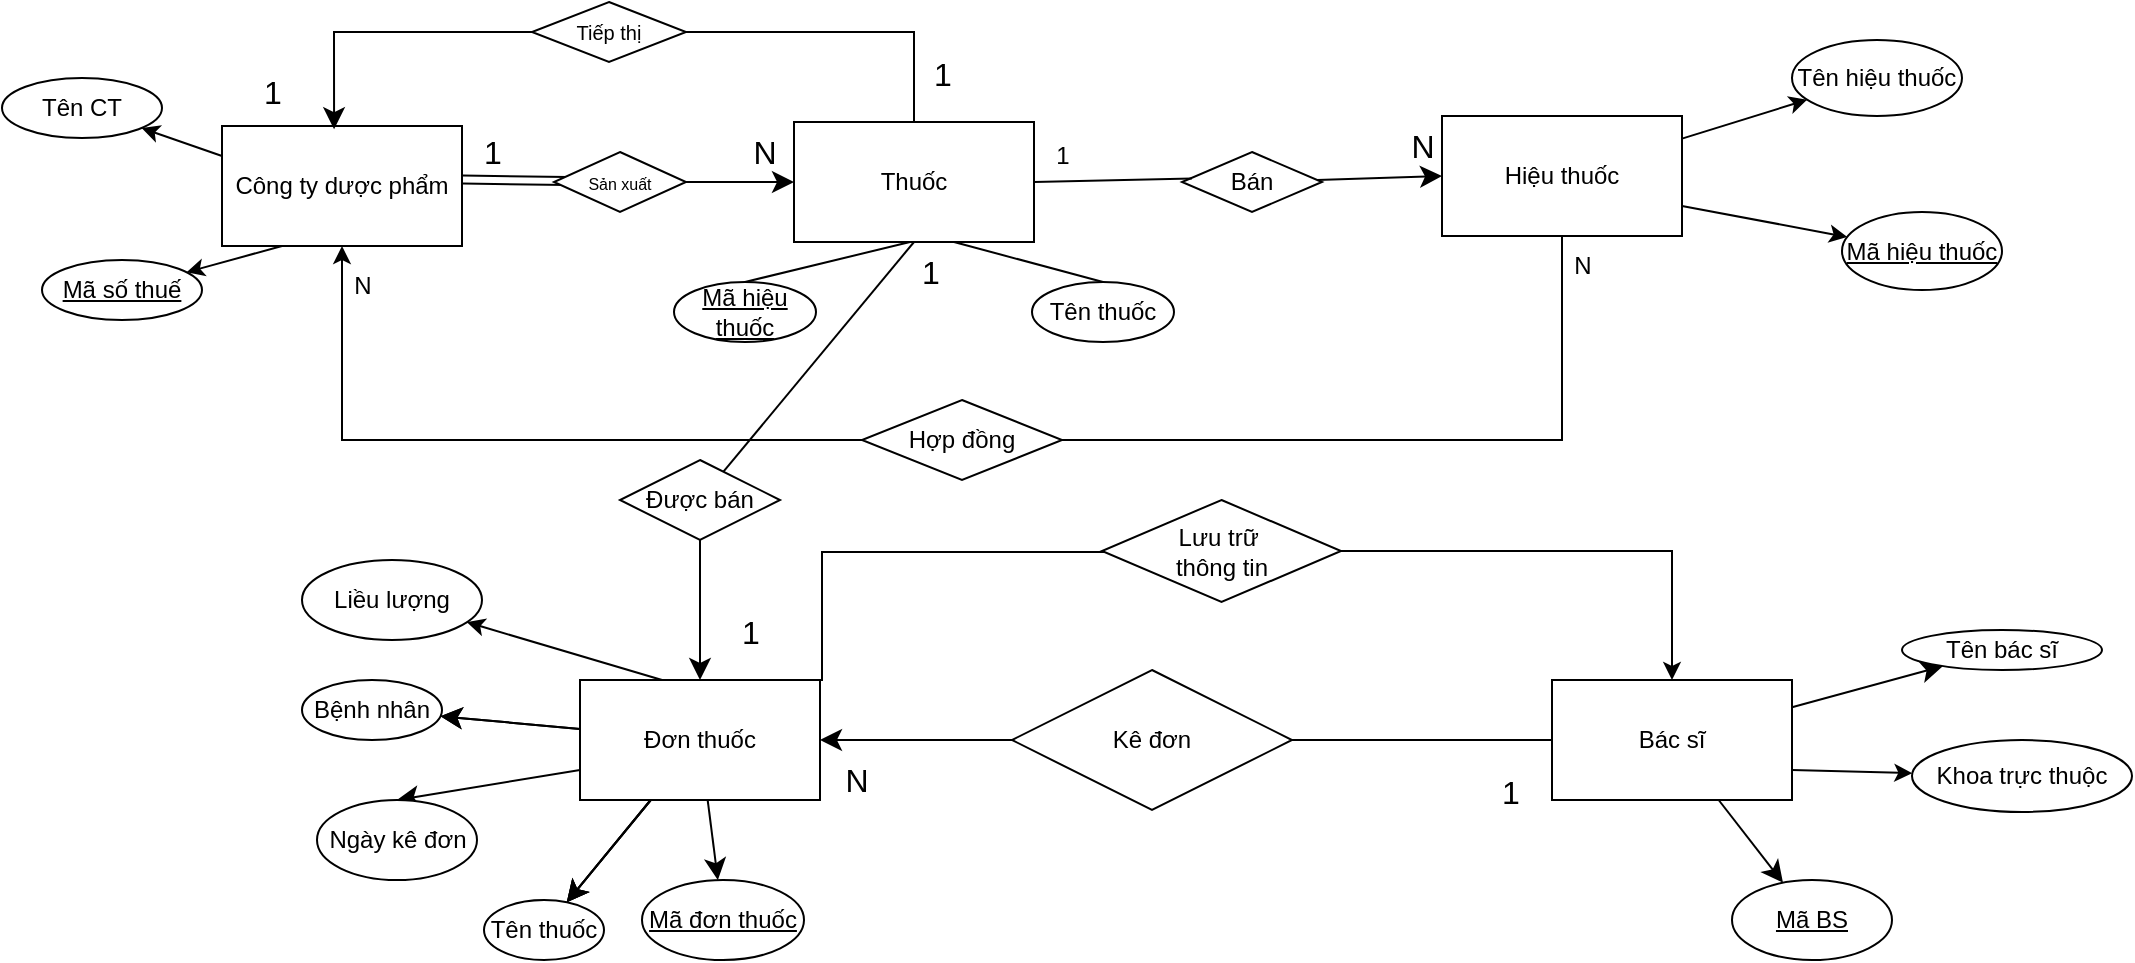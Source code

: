<mxfile version="26.0.5">
  <diagram name="Trang-1" id="7et00IJPyykRwGStqNOX">
    <mxGraphModel dx="419" dy="398" grid="1" gridSize="10" guides="1" tooltips="1" connect="1" arrows="1" fold="1" page="1" pageScale="1" pageWidth="1169" pageHeight="827" math="0" shadow="0">
      <root>
        <mxCell id="0" />
        <mxCell id="1" parent="0" />
        <mxCell id="Y5PChdRtXyHQ076jzOGp-1" value="&lt;font style=&quot;vertical-align: inherit;&quot;&gt;&lt;font style=&quot;vertical-align: inherit;&quot;&gt;Thuốc&lt;/font&gt;&lt;/font&gt;" style="rounded=0;whiteSpace=wrap;html=1;" parent="1" vertex="1">
          <mxGeometry x="406" y="91" width="120" height="60" as="geometry" />
        </mxCell>
        <mxCell id="6BF6SiY7DCmJ4KTNV9Y5-6" value="" style="rounded=0;orthogonalLoop=1;jettySize=auto;html=1;" edge="1" parent="1" source="n2jmg5eNicGJN_R5McYE-2" target="6BF6SiY7DCmJ4KTNV9Y5-5">
          <mxGeometry relative="1" as="geometry" />
        </mxCell>
        <mxCell id="n2jmg5eNicGJN_R5McYE-2" value="&lt;font style=&quot;vertical-align: inherit;&quot;&gt;&lt;font style=&quot;vertical-align: inherit;&quot;&gt;Hiệu thuốc&lt;/font&gt;&lt;/font&gt;" style="rounded=0;whiteSpace=wrap;html=1;" parent="1" vertex="1">
          <mxGeometry x="730" y="88" width="120" height="60" as="geometry" />
        </mxCell>
        <mxCell id="n2jmg5eNicGJN_R5McYE-4" value="&lt;font style=&quot;vertical-align: inherit;&quot;&gt;&lt;font style=&quot;vertical-align: inherit;&quot;&gt;Công ty dược phẩm&lt;/font&gt;&lt;/font&gt;" style="rounded=0;whiteSpace=wrap;html=1;" parent="1" vertex="1">
          <mxGeometry x="120" y="93" width="120" height="60" as="geometry" />
        </mxCell>
        <mxCell id="YLImaf5WuprA8U4HHsAZ-1" value="1" style="text;html=1;align=center;verticalAlign=middle;resizable=0;points=[];autosize=1;strokeColor=none;fillColor=none;fontSize=16;" parent="1" vertex="1">
          <mxGeometry x="240" y="91" width="30" height="30" as="geometry" />
        </mxCell>
        <mxCell id="YLImaf5WuprA8U4HHsAZ-2" value="N" style="text;html=1;align=center;verticalAlign=middle;resizable=0;points=[];autosize=1;strokeColor=none;fillColor=none;fontSize=16;" parent="1" vertex="1">
          <mxGeometry x="371" y="91" width="40" height="30" as="geometry" />
        </mxCell>
        <mxCell id="YLImaf5WuprA8U4HHsAZ-8" value="" style="endArrow=classic;html=1;rounded=0;fontSize=12;curved=1;exitX=1.003;exitY=0.445;exitDx=0;exitDy=0;shape=link;entryX=0.102;entryY=0.485;entryDx=0;entryDy=0;entryPerimeter=0;exitPerimeter=0;" parent="1" source="n2jmg5eNicGJN_R5McYE-4" target="YLImaf5WuprA8U4HHsAZ-6" edge="1">
          <mxGeometry width="50" height="50" relative="1" as="geometry">
            <mxPoint x="236" y="121" as="sourcePoint" />
            <mxPoint x="286" y="121" as="targetPoint" />
          </mxGeometry>
        </mxCell>
        <mxCell id="YLImaf5WuprA8U4HHsAZ-6" value="&lt;font style=&quot;vertical-align: inherit;&quot;&gt;&lt;font style=&quot;vertical-align: inherit; font-size: 8px;&quot;&gt;Sản xuất&lt;/font&gt;&lt;/font&gt;" style="rhombus;whiteSpace=wrap;html=1;" parent="1" vertex="1">
          <mxGeometry x="286" y="106" width="66" height="30" as="geometry" />
        </mxCell>
        <mxCell id="YLImaf5WuprA8U4HHsAZ-9" value="" style="endArrow=classic;html=1;rounded=0;fontSize=12;startSize=8;endSize=8;curved=1;entryX=0;entryY=0.5;entryDx=0;entryDy=0;" parent="1" target="Y5PChdRtXyHQ076jzOGp-1" edge="1">
          <mxGeometry width="50" height="50" relative="1" as="geometry">
            <mxPoint x="352" y="121" as="sourcePoint" />
            <mxPoint x="402" y="71" as="targetPoint" />
          </mxGeometry>
        </mxCell>
        <mxCell id="YLImaf5WuprA8U4HHsAZ-20" style="edgeStyle=orthogonalEdgeStyle;rounded=0;orthogonalLoop=1;jettySize=auto;html=1;entryX=0.467;entryY=0.027;entryDx=0;entryDy=0;fontSize=12;startSize=8;endSize=8;entryPerimeter=0;" parent="1" source="YLImaf5WuprA8U4HHsAZ-10" target="n2jmg5eNicGJN_R5McYE-4" edge="1">
          <mxGeometry relative="1" as="geometry">
            <mxPoint x="176" y="91" as="targetPoint" />
          </mxGeometry>
        </mxCell>
        <mxCell id="YLImaf5WuprA8U4HHsAZ-10" value="&lt;span style=&quot;font-size: 10px;&quot;&gt;Tiếp thị&lt;/span&gt;" style="rhombus;whiteSpace=wrap;html=1;rounded=0;" parent="1" vertex="1">
          <mxGeometry x="275" y="31" width="77" height="30" as="geometry" />
        </mxCell>
        <mxCell id="YLImaf5WuprA8U4HHsAZ-19" value="" style="endArrow=none;html=1;rounded=0;fontSize=12;startSize=8;endSize=8;entryX=0.5;entryY=0;entryDx=0;entryDy=0;exitX=1;exitY=0.5;exitDx=0;exitDy=0;edgeStyle=orthogonalEdgeStyle;" parent="1" source="YLImaf5WuprA8U4HHsAZ-10" target="Y5PChdRtXyHQ076jzOGp-1" edge="1">
          <mxGeometry width="50" height="50" relative="1" as="geometry">
            <mxPoint x="352" y="46" as="sourcePoint" />
            <mxPoint x="451" y="1" as="targetPoint" />
          </mxGeometry>
        </mxCell>
        <mxCell id="YLImaf5WuprA8U4HHsAZ-21" value="1" style="text;html=1;align=center;verticalAlign=middle;resizable=0;points=[];autosize=1;strokeColor=none;fillColor=none;fontSize=16;" parent="1" vertex="1">
          <mxGeometry x="465" y="52" width="30" height="30" as="geometry" />
        </mxCell>
        <mxCell id="YLImaf5WuprA8U4HHsAZ-22" value="1" style="text;html=1;align=center;verticalAlign=middle;resizable=0;points=[];autosize=1;strokeColor=none;fillColor=none;fontSize=16;" parent="1" vertex="1">
          <mxGeometry x="130" y="61" width="30" height="30" as="geometry" />
        </mxCell>
        <mxCell id="YLImaf5WuprA8U4HHsAZ-50" style="edgeStyle=none;curved=1;rounded=0;orthogonalLoop=1;jettySize=auto;html=1;entryX=0;entryY=0.5;entryDx=0;entryDy=0;fontSize=12;startSize=8;endSize=8;" parent="1" source="YLImaf5WuprA8U4HHsAZ-23" target="n2jmg5eNicGJN_R5McYE-2" edge="1">
          <mxGeometry relative="1" as="geometry" />
        </mxCell>
        <mxCell id="YLImaf5WuprA8U4HHsAZ-23" value="Bán" style="rhombus;whiteSpace=wrap;html=1;" parent="1" vertex="1">
          <mxGeometry x="600" y="106" width="70" height="30" as="geometry" />
        </mxCell>
        <mxCell id="YLImaf5WuprA8U4HHsAZ-24" value="" style="endArrow=none;html=1;rounded=0;fontSize=12;startSize=8;endSize=8;entryX=0.071;entryY=0.442;entryDx=0;entryDy=0;entryPerimeter=0;exitX=1;exitY=0.5;exitDx=0;exitDy=0;" parent="1" source="Y5PChdRtXyHQ076jzOGp-1" target="YLImaf5WuprA8U4HHsAZ-23" edge="1">
          <mxGeometry width="50" height="50" relative="1" as="geometry">
            <mxPoint x="420" y="121" as="sourcePoint" />
            <mxPoint x="550" y="122" as="targetPoint" />
          </mxGeometry>
        </mxCell>
        <mxCell id="YLImaf5WuprA8U4HHsAZ-27" value="N" style="text;html=1;align=center;verticalAlign=middle;resizable=0;points=[];autosize=1;strokeColor=none;fillColor=none;fontSize=16;" parent="1" vertex="1">
          <mxGeometry x="700" y="88" width="40" height="30" as="geometry" />
        </mxCell>
        <mxCell id="YLImaf5WuprA8U4HHsAZ-28" value="&lt;u&gt;Mã hiệu thuốc&lt;/u&gt;" style="ellipse;whiteSpace=wrap;html=1;" parent="1" vertex="1">
          <mxGeometry x="346" y="171" width="71" height="30" as="geometry" />
        </mxCell>
        <mxCell id="YLImaf5WuprA8U4HHsAZ-29" value="Tên thuốc" style="ellipse;whiteSpace=wrap;html=1;" parent="1" vertex="1">
          <mxGeometry x="525" y="171" width="71" height="30" as="geometry" />
        </mxCell>
        <mxCell id="YLImaf5WuprA8U4HHsAZ-30" value="" style="endArrow=none;html=1;rounded=0;fontSize=12;startSize=8;endSize=8;curved=1;exitX=0.5;exitY=0;exitDx=0;exitDy=0;" parent="1" source="YLImaf5WuprA8U4HHsAZ-28" edge="1">
          <mxGeometry width="50" height="50" relative="1" as="geometry">
            <mxPoint x="414" y="201" as="sourcePoint" />
            <mxPoint x="464" y="151" as="targetPoint" />
          </mxGeometry>
        </mxCell>
        <mxCell id="YLImaf5WuprA8U4HHsAZ-31" value="" style="endArrow=none;html=1;rounded=0;fontSize=12;startSize=8;endSize=8;curved=1;exitX=0.5;exitY=0;exitDx=0;exitDy=0;" parent="1" source="YLImaf5WuprA8U4HHsAZ-29" edge="1">
          <mxGeometry width="50" height="50" relative="1" as="geometry">
            <mxPoint x="441" y="201" as="sourcePoint" />
            <mxPoint x="486" y="151" as="targetPoint" />
          </mxGeometry>
        </mxCell>
        <mxCell id="YLImaf5WuprA8U4HHsAZ-35" value="" style="endArrow=none;html=1;rounded=0;fontSize=12;startSize=8;endSize=8;curved=1;exitX=0.5;exitY=1;exitDx=0;exitDy=0;" parent="1" source="Y5PChdRtXyHQ076jzOGp-1" target="YLImaf5WuprA8U4HHsAZ-36" edge="1">
          <mxGeometry width="50" height="50" relative="1" as="geometry">
            <mxPoint x="476" y="231" as="sourcePoint" />
            <mxPoint x="476" y="151" as="targetPoint" />
          </mxGeometry>
        </mxCell>
        <mxCell id="YLImaf5WuprA8U4HHsAZ-38" value="" style="edgeStyle=none;curved=1;rounded=0;orthogonalLoop=1;jettySize=auto;html=1;fontSize=12;startSize=8;endSize=8;" parent="1" source="YLImaf5WuprA8U4HHsAZ-36" target="YLImaf5WuprA8U4HHsAZ-37" edge="1">
          <mxGeometry relative="1" as="geometry" />
        </mxCell>
        <mxCell id="YLImaf5WuprA8U4HHsAZ-36" value="Được bán" style="rhombus;whiteSpace=wrap;html=1;" parent="1" vertex="1">
          <mxGeometry x="319" y="260" width="80" height="40" as="geometry" />
        </mxCell>
        <mxCell id="YLImaf5WuprA8U4HHsAZ-40" value="" style="edgeStyle=none;curved=1;rounded=0;orthogonalLoop=1;jettySize=auto;html=1;fontSize=12;startSize=8;endSize=8;" parent="1" source="YLImaf5WuprA8U4HHsAZ-37" target="YLImaf5WuprA8U4HHsAZ-39" edge="1">
          <mxGeometry relative="1" as="geometry" />
        </mxCell>
        <mxCell id="YLImaf5WuprA8U4HHsAZ-42" value="" style="edgeStyle=none;curved=1;rounded=0;orthogonalLoop=1;jettySize=auto;html=1;fontSize=12;startSize=8;endSize=8;" parent="1" source="YLImaf5WuprA8U4HHsAZ-37" target="YLImaf5WuprA8U4HHsAZ-39" edge="1">
          <mxGeometry relative="1" as="geometry" />
        </mxCell>
        <mxCell id="YLImaf5WuprA8U4HHsAZ-46" value="" style="edgeStyle=none;curved=1;rounded=0;orthogonalLoop=1;jettySize=auto;html=1;fontSize=12;startSize=8;endSize=8;" parent="1" source="YLImaf5WuprA8U4HHsAZ-37" target="YLImaf5WuprA8U4HHsAZ-45" edge="1">
          <mxGeometry relative="1" as="geometry" />
        </mxCell>
        <mxCell id="YLImaf5WuprA8U4HHsAZ-47" value="" style="edgeStyle=none;curved=1;rounded=0;orthogonalLoop=1;jettySize=auto;html=1;fontSize=12;startSize=8;endSize=8;" parent="1" source="YLImaf5WuprA8U4HHsAZ-37" target="YLImaf5WuprA8U4HHsAZ-45" edge="1">
          <mxGeometry relative="1" as="geometry" />
        </mxCell>
        <mxCell id="YLImaf5WuprA8U4HHsAZ-49" value="" style="edgeStyle=none;curved=1;rounded=0;orthogonalLoop=1;jettySize=auto;html=1;fontSize=12;startSize=8;endSize=8;exitX=0;exitY=0.75;exitDx=0;exitDy=0;entryX=0.5;entryY=0;entryDx=0;entryDy=0;" parent="1" source="YLImaf5WuprA8U4HHsAZ-37" target="YLImaf5WuprA8U4HHsAZ-48" edge="1">
          <mxGeometry relative="1" as="geometry">
            <mxPoint x="299" y="410" as="sourcePoint" />
            <mxPoint x="221" y="456" as="targetPoint" />
          </mxGeometry>
        </mxCell>
        <mxCell id="YLImaf5WuprA8U4HHsAZ-53" value="" style="edgeStyle=none;curved=1;rounded=0;orthogonalLoop=1;jettySize=auto;html=1;fontSize=12;startSize=8;endSize=8;" parent="1" source="YLImaf5WuprA8U4HHsAZ-37" target="YLImaf5WuprA8U4HHsAZ-52" edge="1">
          <mxGeometry relative="1" as="geometry" />
        </mxCell>
        <mxCell id="YLImaf5WuprA8U4HHsAZ-54" value="" style="edgeStyle=none;curved=1;rounded=0;orthogonalLoop=1;jettySize=auto;html=1;fontSize=12;startSize=8;endSize=8;" parent="1" source="YLImaf5WuprA8U4HHsAZ-37" target="YLImaf5WuprA8U4HHsAZ-39" edge="1">
          <mxGeometry relative="1" as="geometry" />
        </mxCell>
        <mxCell id="YLImaf5WuprA8U4HHsAZ-37" value="Đơn thuốc" style="whiteSpace=wrap;html=1;" parent="1" vertex="1">
          <mxGeometry x="299" y="370" width="120" height="60" as="geometry" />
        </mxCell>
        <mxCell id="YLImaf5WuprA8U4HHsAZ-39" value="Tên thuốc" style="ellipse;whiteSpace=wrap;html=1;" parent="1" vertex="1">
          <mxGeometry x="251" y="480" width="60" height="30" as="geometry" />
        </mxCell>
        <mxCell id="YLImaf5WuprA8U4HHsAZ-45" value="Bệnh nhân" style="ellipse;whiteSpace=wrap;html=1;" parent="1" vertex="1">
          <mxGeometry x="160" y="370" width="70" height="30" as="geometry" />
        </mxCell>
        <mxCell id="YLImaf5WuprA8U4HHsAZ-48" value="Ngày kê đơn" style="ellipse;whiteSpace=wrap;html=1;" parent="1" vertex="1">
          <mxGeometry x="167.5" y="430" width="80" height="40" as="geometry" />
        </mxCell>
        <mxCell id="YLImaf5WuprA8U4HHsAZ-52" value="&lt;u&gt;Mã đơn thuốc&lt;/u&gt;" style="ellipse;whiteSpace=wrap;html=1;" parent="1" vertex="1">
          <mxGeometry x="330" y="470" width="81" height="40" as="geometry" />
        </mxCell>
        <mxCell id="YLImaf5WuprA8U4HHsAZ-55" value="" style="endArrow=none;html=1;rounded=0;fontSize=12;startSize=8;endSize=8;curved=1;entryX=0;entryY=0.5;entryDx=0;entryDy=0;exitX=1;exitY=0.5;exitDx=0;exitDy=0;" parent="1" source="YLImaf5WuprA8U4HHsAZ-56" target="YLImaf5WuprA8U4HHsAZ-57" edge="1">
          <mxGeometry width="50" height="50" relative="1" as="geometry">
            <mxPoint x="420" y="400" as="sourcePoint" />
            <mxPoint x="530" y="400" as="targetPoint" />
          </mxGeometry>
        </mxCell>
        <mxCell id="YLImaf5WuprA8U4HHsAZ-58" value="" style="edgeStyle=none;curved=1;rounded=0;orthogonalLoop=1;jettySize=auto;html=1;fontSize=12;startSize=8;endSize=8;entryX=1;entryY=0.5;entryDx=0;entryDy=0;" parent="1" source="YLImaf5WuprA8U4HHsAZ-56" target="YLImaf5WuprA8U4HHsAZ-37" edge="1">
          <mxGeometry relative="1" as="geometry">
            <mxPoint x="440" y="360" as="targetPoint" />
          </mxGeometry>
        </mxCell>
        <mxCell id="YLImaf5WuprA8U4HHsAZ-56" value="Kê đơn" style="rhombus;whiteSpace=wrap;html=1;" parent="1" vertex="1">
          <mxGeometry x="515" y="365" width="140" height="70" as="geometry" />
        </mxCell>
        <mxCell id="YLImaf5WuprA8U4HHsAZ-60" value="" style="edgeStyle=none;curved=1;rounded=0;orthogonalLoop=1;jettySize=auto;html=1;fontSize=12;startSize=8;endSize=8;" parent="1" source="YLImaf5WuprA8U4HHsAZ-57" target="YLImaf5WuprA8U4HHsAZ-59" edge="1">
          <mxGeometry relative="1" as="geometry" />
        </mxCell>
        <mxCell id="YLImaf5WuprA8U4HHsAZ-62" value="" style="edgeStyle=none;curved=1;rounded=0;orthogonalLoop=1;jettySize=auto;html=1;fontSize=12;startSize=8;endSize=8;" parent="1" source="YLImaf5WuprA8U4HHsAZ-57" target="YLImaf5WuprA8U4HHsAZ-61" edge="1">
          <mxGeometry relative="1" as="geometry" />
        </mxCell>
        <mxCell id="YLImaf5WuprA8U4HHsAZ-57" value="Bác sĩ" style="whiteSpace=wrap;html=1;" parent="1" vertex="1">
          <mxGeometry x="785" y="370" width="120" height="60" as="geometry" />
        </mxCell>
        <mxCell id="YLImaf5WuprA8U4HHsAZ-59" value="&lt;font style=&quot;vertical-align: inherit;&quot;&gt;&lt;font style=&quot;vertical-align: inherit;&quot;&gt;Tên bác sĩ&lt;/font&gt;&lt;/font&gt;" style="ellipse;whiteSpace=wrap;html=1;" parent="1" vertex="1">
          <mxGeometry x="960" y="345" width="100" height="20" as="geometry" />
        </mxCell>
        <mxCell id="YLImaf5WuprA8U4HHsAZ-61" value="&lt;u&gt;&lt;font style=&quot;vertical-align: inherit;&quot;&gt;&lt;font style=&quot;vertical-align: inherit;&quot;&gt;Mã BS&lt;/font&gt;&lt;/font&gt;&lt;/u&gt;" style="ellipse;whiteSpace=wrap;html=1;" parent="1" vertex="1">
          <mxGeometry x="875" y="470" width="80" height="40" as="geometry" />
        </mxCell>
        <mxCell id="YLImaf5WuprA8U4HHsAZ-64" value="" style="endArrow=none;html=1;rounded=0;fontSize=12;startSize=8;endSize=8;edgeStyle=orthogonalEdgeStyle;exitX=1;exitY=0;exitDx=0;exitDy=0;" parent="1" target="YLImaf5WuprA8U4HHsAZ-65" edge="1" source="YLImaf5WuprA8U4HHsAZ-37">
          <mxGeometry width="50" height="50" relative="1" as="geometry">
            <mxPoint x="420" y="370" as="sourcePoint" />
            <mxPoint x="540" y="330" as="targetPoint" />
            <Array as="points">
              <mxPoint x="420" y="370" />
              <mxPoint x="420" y="306" />
            </Array>
          </mxGeometry>
        </mxCell>
        <mxCell id="6BF6SiY7DCmJ4KTNV9Y5-9" style="edgeStyle=orthogonalEdgeStyle;rounded=0;orthogonalLoop=1;jettySize=auto;html=1;" edge="1" parent="1" source="YLImaf5WuprA8U4HHsAZ-65" target="YLImaf5WuprA8U4HHsAZ-57">
          <mxGeometry relative="1" as="geometry" />
        </mxCell>
        <mxCell id="YLImaf5WuprA8U4HHsAZ-65" value="Lưu trữ&amp;nbsp;&lt;br&gt;thông tin" style="rhombus;whiteSpace=wrap;html=1;" parent="1" vertex="1">
          <mxGeometry x="560" y="280" width="119.5" height="51" as="geometry" />
        </mxCell>
        <mxCell id="YLImaf5WuprA8U4HHsAZ-67" value="1" style="text;html=1;align=center;verticalAlign=middle;resizable=0;points=[];autosize=1;strokeColor=none;fillColor=none;fontSize=16;" parent="1" vertex="1">
          <mxGeometry x="459" y="151" width="30" height="30" as="geometry" />
        </mxCell>
        <mxCell id="YLImaf5WuprA8U4HHsAZ-68" value="1" style="text;html=1;align=center;verticalAlign=middle;resizable=0;points=[];autosize=1;strokeColor=none;fillColor=none;fontSize=16;" parent="1" vertex="1">
          <mxGeometry x="369" y="331" width="30" height="30" as="geometry" />
        </mxCell>
        <mxCell id="YLImaf5WuprA8U4HHsAZ-69" value="1" style="text;html=1;align=center;verticalAlign=middle;resizable=0;points=[];autosize=1;strokeColor=none;fillColor=none;fontSize=16;" parent="1" vertex="1">
          <mxGeometry x="749" y="411" width="30" height="30" as="geometry" />
        </mxCell>
        <mxCell id="YLImaf5WuprA8U4HHsAZ-70" value="N" style="text;html=1;align=center;verticalAlign=middle;resizable=0;points=[];autosize=1;strokeColor=none;fillColor=none;fontSize=16;" parent="1" vertex="1">
          <mxGeometry x="417" y="405" width="40" height="30" as="geometry" />
        </mxCell>
        <mxCell id="6BF6SiY7DCmJ4KTNV9Y5-1" value="" style="endArrow=classic;html=1;rounded=0;exitX=0.25;exitY=1;exitDx=0;exitDy=0;" edge="1" parent="1" source="n2jmg5eNicGJN_R5McYE-4" target="6BF6SiY7DCmJ4KTNV9Y5-2">
          <mxGeometry width="50" height="50" relative="1" as="geometry">
            <mxPoint x="80" y="220" as="sourcePoint" />
            <mxPoint x="130" y="170" as="targetPoint" />
          </mxGeometry>
        </mxCell>
        <mxCell id="6BF6SiY7DCmJ4KTNV9Y5-2" value="&lt;u&gt;&lt;font style=&quot;vertical-align: inherit;&quot;&gt;&lt;font style=&quot;vertical-align: inherit;&quot;&gt;Mã số thuế&lt;/font&gt;&lt;/font&gt;&lt;/u&gt;" style="ellipse;whiteSpace=wrap;html=1;" vertex="1" parent="1">
          <mxGeometry x="30" y="160" width="80" height="30" as="geometry" />
        </mxCell>
        <mxCell id="6BF6SiY7DCmJ4KTNV9Y5-3" value="" style="endArrow=classic;html=1;rounded=0;exitX=0;exitY=0.25;exitDx=0;exitDy=0;" edge="1" parent="1" source="n2jmg5eNicGJN_R5McYE-4" target="6BF6SiY7DCmJ4KTNV9Y5-4">
          <mxGeometry width="50" height="50" relative="1" as="geometry">
            <mxPoint x="80" y="220" as="sourcePoint" />
            <mxPoint x="230" y="180" as="targetPoint" />
          </mxGeometry>
        </mxCell>
        <mxCell id="6BF6SiY7DCmJ4KTNV9Y5-4" value="&lt;font style=&quot;vertical-align: inherit;&quot;&gt;&lt;font style=&quot;vertical-align: inherit;&quot;&gt;Tên CT&lt;/font&gt;&lt;/font&gt;" style="ellipse;whiteSpace=wrap;html=1;" vertex="1" parent="1">
          <mxGeometry x="10" y="69" width="80" height="30" as="geometry" />
        </mxCell>
        <mxCell id="6BF6SiY7DCmJ4KTNV9Y5-5" value="&lt;font style=&quot;vertical-align: inherit;&quot;&gt;&lt;font style=&quot;vertical-align: inherit;&quot;&gt;Tên hiệu thuốc&lt;/font&gt;&lt;/font&gt;" style="ellipse;whiteSpace=wrap;html=1;rounded=0;" vertex="1" parent="1">
          <mxGeometry x="905" y="50" width="85" height="38" as="geometry" />
        </mxCell>
        <mxCell id="6BF6SiY7DCmJ4KTNV9Y5-7" value="" style="endArrow=classic;html=1;rounded=0;exitX=1;exitY=0.75;exitDx=0;exitDy=0;" edge="1" parent="1" source="n2jmg5eNicGJN_R5McYE-2" target="6BF6SiY7DCmJ4KTNV9Y5-8">
          <mxGeometry width="50" height="50" relative="1" as="geometry">
            <mxPoint x="933.58" y="130.98" as="sourcePoint" />
            <mxPoint x="970" y="150" as="targetPoint" />
          </mxGeometry>
        </mxCell>
        <mxCell id="6BF6SiY7DCmJ4KTNV9Y5-8" value="&lt;font style=&quot;vertical-align: inherit;&quot;&gt;&lt;font style=&quot;vertical-align: inherit;&quot;&gt;&lt;u&gt;Mã hiệu thuốc&lt;/u&gt;&lt;/font&gt;&lt;/font&gt;" style="ellipse;whiteSpace=wrap;html=1;" vertex="1" parent="1">
          <mxGeometry x="930" y="136" width="80" height="39" as="geometry" />
        </mxCell>
        <mxCell id="6BF6SiY7DCmJ4KTNV9Y5-15" style="edgeStyle=orthogonalEdgeStyle;rounded=0;orthogonalLoop=1;jettySize=auto;html=1;entryX=0.5;entryY=1;entryDx=0;entryDy=0;" edge="1" parent="1" source="6BF6SiY7DCmJ4KTNV9Y5-12" target="n2jmg5eNicGJN_R5McYE-4">
          <mxGeometry relative="1" as="geometry" />
        </mxCell>
        <mxCell id="6BF6SiY7DCmJ4KTNV9Y5-12" value="&lt;font style=&quot;vertical-align: inherit;&quot;&gt;&lt;font style=&quot;vertical-align: inherit;&quot;&gt;&lt;font style=&quot;vertical-align: inherit;&quot;&gt;&lt;font style=&quot;vertical-align: inherit;&quot;&gt;Hợp đồng&lt;/font&gt;&lt;/font&gt;&lt;/font&gt;&lt;/font&gt;" style="rhombus;whiteSpace=wrap;html=1;" vertex="1" parent="1">
          <mxGeometry x="440" y="230" width="100" height="40" as="geometry" />
        </mxCell>
        <mxCell id="6BF6SiY7DCmJ4KTNV9Y5-14" value="" style="endArrow=none;html=1;rounded=0;entryX=0.5;entryY=1;entryDx=0;entryDy=0;edgeStyle=orthogonalEdgeStyle;exitX=1;exitY=0.5;exitDx=0;exitDy=0;" edge="1" parent="1" source="6BF6SiY7DCmJ4KTNV9Y5-12" target="n2jmg5eNicGJN_R5McYE-2">
          <mxGeometry width="50" height="50" relative="1" as="geometry">
            <mxPoint x="800" y="250" as="sourcePoint" />
            <mxPoint x="540" y="153" as="targetPoint" />
          </mxGeometry>
        </mxCell>
        <mxCell id="6BF6SiY7DCmJ4KTNV9Y5-16" value="N" style="text;html=1;align=center;verticalAlign=middle;resizable=0;points=[];autosize=1;strokeColor=none;fillColor=none;" vertex="1" parent="1">
          <mxGeometry x="175" y="158" width="30" height="30" as="geometry" />
        </mxCell>
        <mxCell id="6BF6SiY7DCmJ4KTNV9Y5-17" value="1" style="text;html=1;align=center;verticalAlign=middle;resizable=0;points=[];autosize=1;strokeColor=none;fillColor=none;" vertex="1" parent="1">
          <mxGeometry x="525" y="93" width="30" height="30" as="geometry" />
        </mxCell>
        <mxCell id="6BF6SiY7DCmJ4KTNV9Y5-18" value="" style="endArrow=classic;html=1;rounded=0;exitX=1;exitY=0.75;exitDx=0;exitDy=0;" edge="1" parent="1" source="YLImaf5WuprA8U4HHsAZ-57" target="6BF6SiY7DCmJ4KTNV9Y5-19">
          <mxGeometry width="50" height="50" relative="1" as="geometry">
            <mxPoint x="940" y="461" as="sourcePoint" />
            <mxPoint x="950" y="430" as="targetPoint" />
          </mxGeometry>
        </mxCell>
        <mxCell id="6BF6SiY7DCmJ4KTNV9Y5-19" value="&lt;font style=&quot;vertical-align: inherit;&quot;&gt;&lt;font style=&quot;vertical-align: inherit;&quot;&gt;Khoa trực thuộc&lt;/font&gt;&lt;/font&gt;" style="ellipse;whiteSpace=wrap;html=1;" vertex="1" parent="1">
          <mxGeometry x="965" y="400" width="110" height="36" as="geometry" />
        </mxCell>
        <mxCell id="6BF6SiY7DCmJ4KTNV9Y5-21" value="" style="endArrow=classic;html=1;rounded=0;" edge="1" parent="1" target="6BF6SiY7DCmJ4KTNV9Y5-22">
          <mxGeometry width="50" height="50" relative="1" as="geometry">
            <mxPoint x="340" y="370" as="sourcePoint" />
            <mxPoint x="260" y="330" as="targetPoint" />
          </mxGeometry>
        </mxCell>
        <mxCell id="6BF6SiY7DCmJ4KTNV9Y5-22" value="&lt;font style=&quot;vertical-align: inherit;&quot;&gt;&lt;font style=&quot;vertical-align: inherit;&quot;&gt;Liều lượng&lt;/font&gt;&lt;/font&gt;" style="ellipse;whiteSpace=wrap;html=1;" vertex="1" parent="1">
          <mxGeometry x="160" y="310" width="90" height="40" as="geometry" />
        </mxCell>
        <mxCell id="6BF6SiY7DCmJ4KTNV9Y5-23" value="N" style="text;html=1;align=center;verticalAlign=middle;resizable=0;points=[];autosize=1;strokeColor=none;fillColor=none;" vertex="1" parent="1">
          <mxGeometry x="785" y="148" width="30" height="30" as="geometry" />
        </mxCell>
      </root>
    </mxGraphModel>
  </diagram>
</mxfile>
